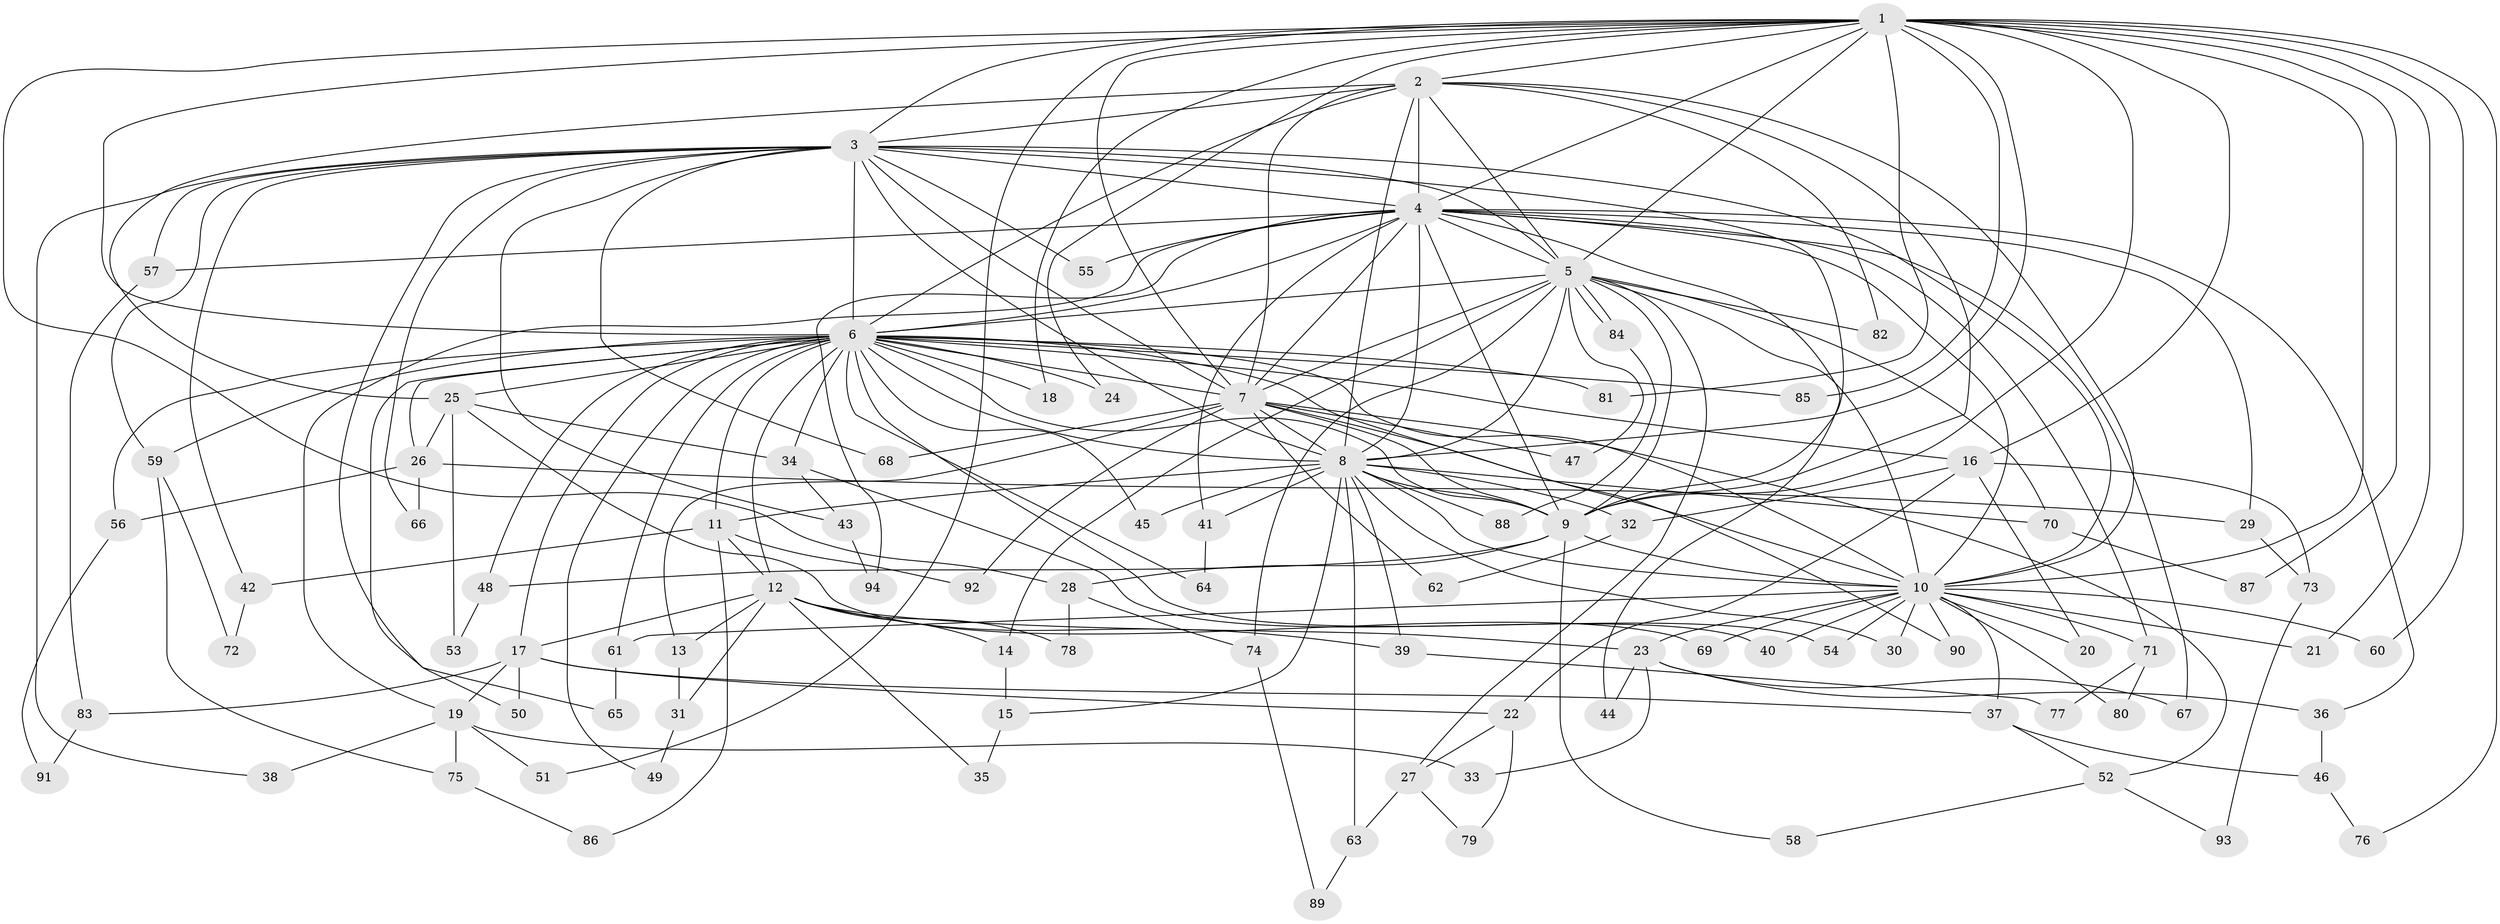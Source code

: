 // coarse degree distribution, {7: 0.02127659574468085, 22: 0.02127659574468085, 1: 0.2553191489361702, 4: 0.0851063829787234, 3: 0.10638297872340426, 2: 0.3829787234042553, 17: 0.02127659574468085, 14: 0.02127659574468085, 5: 0.0425531914893617, 15: 0.02127659574468085, 6: 0.02127659574468085}
// Generated by graph-tools (version 1.1) at 2025/48/03/04/25 21:48:25]
// undirected, 94 vertices, 213 edges
graph export_dot {
graph [start="1"]
  node [color=gray90,style=filled];
  1;
  2;
  3;
  4;
  5;
  6;
  7;
  8;
  9;
  10;
  11;
  12;
  13;
  14;
  15;
  16;
  17;
  18;
  19;
  20;
  21;
  22;
  23;
  24;
  25;
  26;
  27;
  28;
  29;
  30;
  31;
  32;
  33;
  34;
  35;
  36;
  37;
  38;
  39;
  40;
  41;
  42;
  43;
  44;
  45;
  46;
  47;
  48;
  49;
  50;
  51;
  52;
  53;
  54;
  55;
  56;
  57;
  58;
  59;
  60;
  61;
  62;
  63;
  64;
  65;
  66;
  67;
  68;
  69;
  70;
  71;
  72;
  73;
  74;
  75;
  76;
  77;
  78;
  79;
  80;
  81;
  82;
  83;
  84;
  85;
  86;
  87;
  88;
  89;
  90;
  91;
  92;
  93;
  94;
  1 -- 2;
  1 -- 3;
  1 -- 4;
  1 -- 5;
  1 -- 6;
  1 -- 7;
  1 -- 8;
  1 -- 9;
  1 -- 10;
  1 -- 16;
  1 -- 18;
  1 -- 21;
  1 -- 24;
  1 -- 28;
  1 -- 51;
  1 -- 60;
  1 -- 76;
  1 -- 81;
  1 -- 85;
  1 -- 87;
  2 -- 3;
  2 -- 4;
  2 -- 5;
  2 -- 6;
  2 -- 7;
  2 -- 8;
  2 -- 9;
  2 -- 10;
  2 -- 25;
  2 -- 82;
  3 -- 4;
  3 -- 5;
  3 -- 6;
  3 -- 7;
  3 -- 8;
  3 -- 9;
  3 -- 10;
  3 -- 38;
  3 -- 42;
  3 -- 43;
  3 -- 55;
  3 -- 57;
  3 -- 59;
  3 -- 65;
  3 -- 66;
  3 -- 68;
  4 -- 5;
  4 -- 6;
  4 -- 7;
  4 -- 8;
  4 -- 9;
  4 -- 10;
  4 -- 19;
  4 -- 29;
  4 -- 36;
  4 -- 41;
  4 -- 44;
  4 -- 55;
  4 -- 57;
  4 -- 67;
  4 -- 71;
  4 -- 94;
  5 -- 6;
  5 -- 7;
  5 -- 8;
  5 -- 9;
  5 -- 10;
  5 -- 14;
  5 -- 27;
  5 -- 47;
  5 -- 70;
  5 -- 74;
  5 -- 82;
  5 -- 84;
  5 -- 84;
  6 -- 7;
  6 -- 8;
  6 -- 9;
  6 -- 10;
  6 -- 11;
  6 -- 12;
  6 -- 16;
  6 -- 17;
  6 -- 18;
  6 -- 24;
  6 -- 25;
  6 -- 26;
  6 -- 34;
  6 -- 45;
  6 -- 48;
  6 -- 49;
  6 -- 50;
  6 -- 54;
  6 -- 56;
  6 -- 59;
  6 -- 61;
  6 -- 64;
  6 -- 81;
  6 -- 85;
  6 -- 90;
  7 -- 8;
  7 -- 9;
  7 -- 10;
  7 -- 13;
  7 -- 47;
  7 -- 52;
  7 -- 62;
  7 -- 68;
  7 -- 92;
  8 -- 9;
  8 -- 10;
  8 -- 11;
  8 -- 15;
  8 -- 30;
  8 -- 32;
  8 -- 39;
  8 -- 41;
  8 -- 45;
  8 -- 63;
  8 -- 70;
  8 -- 88;
  9 -- 10;
  9 -- 28;
  9 -- 48;
  9 -- 58;
  10 -- 20;
  10 -- 21;
  10 -- 23;
  10 -- 30;
  10 -- 37;
  10 -- 40;
  10 -- 54;
  10 -- 60;
  10 -- 61;
  10 -- 69;
  10 -- 71;
  10 -- 80;
  10 -- 90;
  11 -- 12;
  11 -- 42;
  11 -- 86;
  11 -- 92;
  12 -- 13;
  12 -- 14;
  12 -- 17;
  12 -- 23;
  12 -- 31;
  12 -- 35;
  12 -- 39;
  12 -- 78;
  13 -- 31;
  14 -- 15;
  15 -- 35;
  16 -- 20;
  16 -- 22;
  16 -- 32;
  16 -- 73;
  17 -- 19;
  17 -- 22;
  17 -- 37;
  17 -- 50;
  17 -- 83;
  19 -- 33;
  19 -- 38;
  19 -- 51;
  19 -- 75;
  22 -- 27;
  22 -- 79;
  23 -- 33;
  23 -- 36;
  23 -- 44;
  23 -- 67;
  25 -- 26;
  25 -- 34;
  25 -- 53;
  25 -- 69;
  26 -- 29;
  26 -- 56;
  26 -- 66;
  27 -- 63;
  27 -- 79;
  28 -- 74;
  28 -- 78;
  29 -- 73;
  31 -- 49;
  32 -- 62;
  34 -- 40;
  34 -- 43;
  36 -- 46;
  37 -- 46;
  37 -- 52;
  39 -- 77;
  41 -- 64;
  42 -- 72;
  43 -- 94;
  46 -- 76;
  48 -- 53;
  52 -- 58;
  52 -- 93;
  56 -- 91;
  57 -- 83;
  59 -- 72;
  59 -- 75;
  61 -- 65;
  63 -- 89;
  70 -- 87;
  71 -- 77;
  71 -- 80;
  73 -- 93;
  74 -- 89;
  75 -- 86;
  83 -- 91;
  84 -- 88;
}
